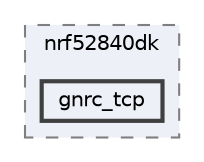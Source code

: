 digraph "/home/mj/Desktop/IoT-Chat-Digitalization/TextYourIoTDevice/bin/nrf52840dk/gnrc_tcp"
{
 // LATEX_PDF_SIZE
  bgcolor="transparent";
  edge [fontname=Helvetica,fontsize=10,labelfontname=Helvetica,labelfontsize=10];
  node [fontname=Helvetica,fontsize=10,shape=box,height=0.2,width=0.4];
  compound=true
  subgraph clusterdir_0c725116918d2e080617d882693859a8 {
    graph [ bgcolor="#edf0f7", pencolor="grey50", label="nrf52840dk", fontname=Helvetica,fontsize=10 style="filled,dashed", URL="dir_0c725116918d2e080617d882693859a8.html",tooltip=""]
  dir_2153fd88cc288b19927b3f2477e7bbab [label="gnrc_tcp", fillcolor="#edf0f7", color="grey25", style="filled,bold", URL="dir_2153fd88cc288b19927b3f2477e7bbab.html",tooltip=""];
  }
}
